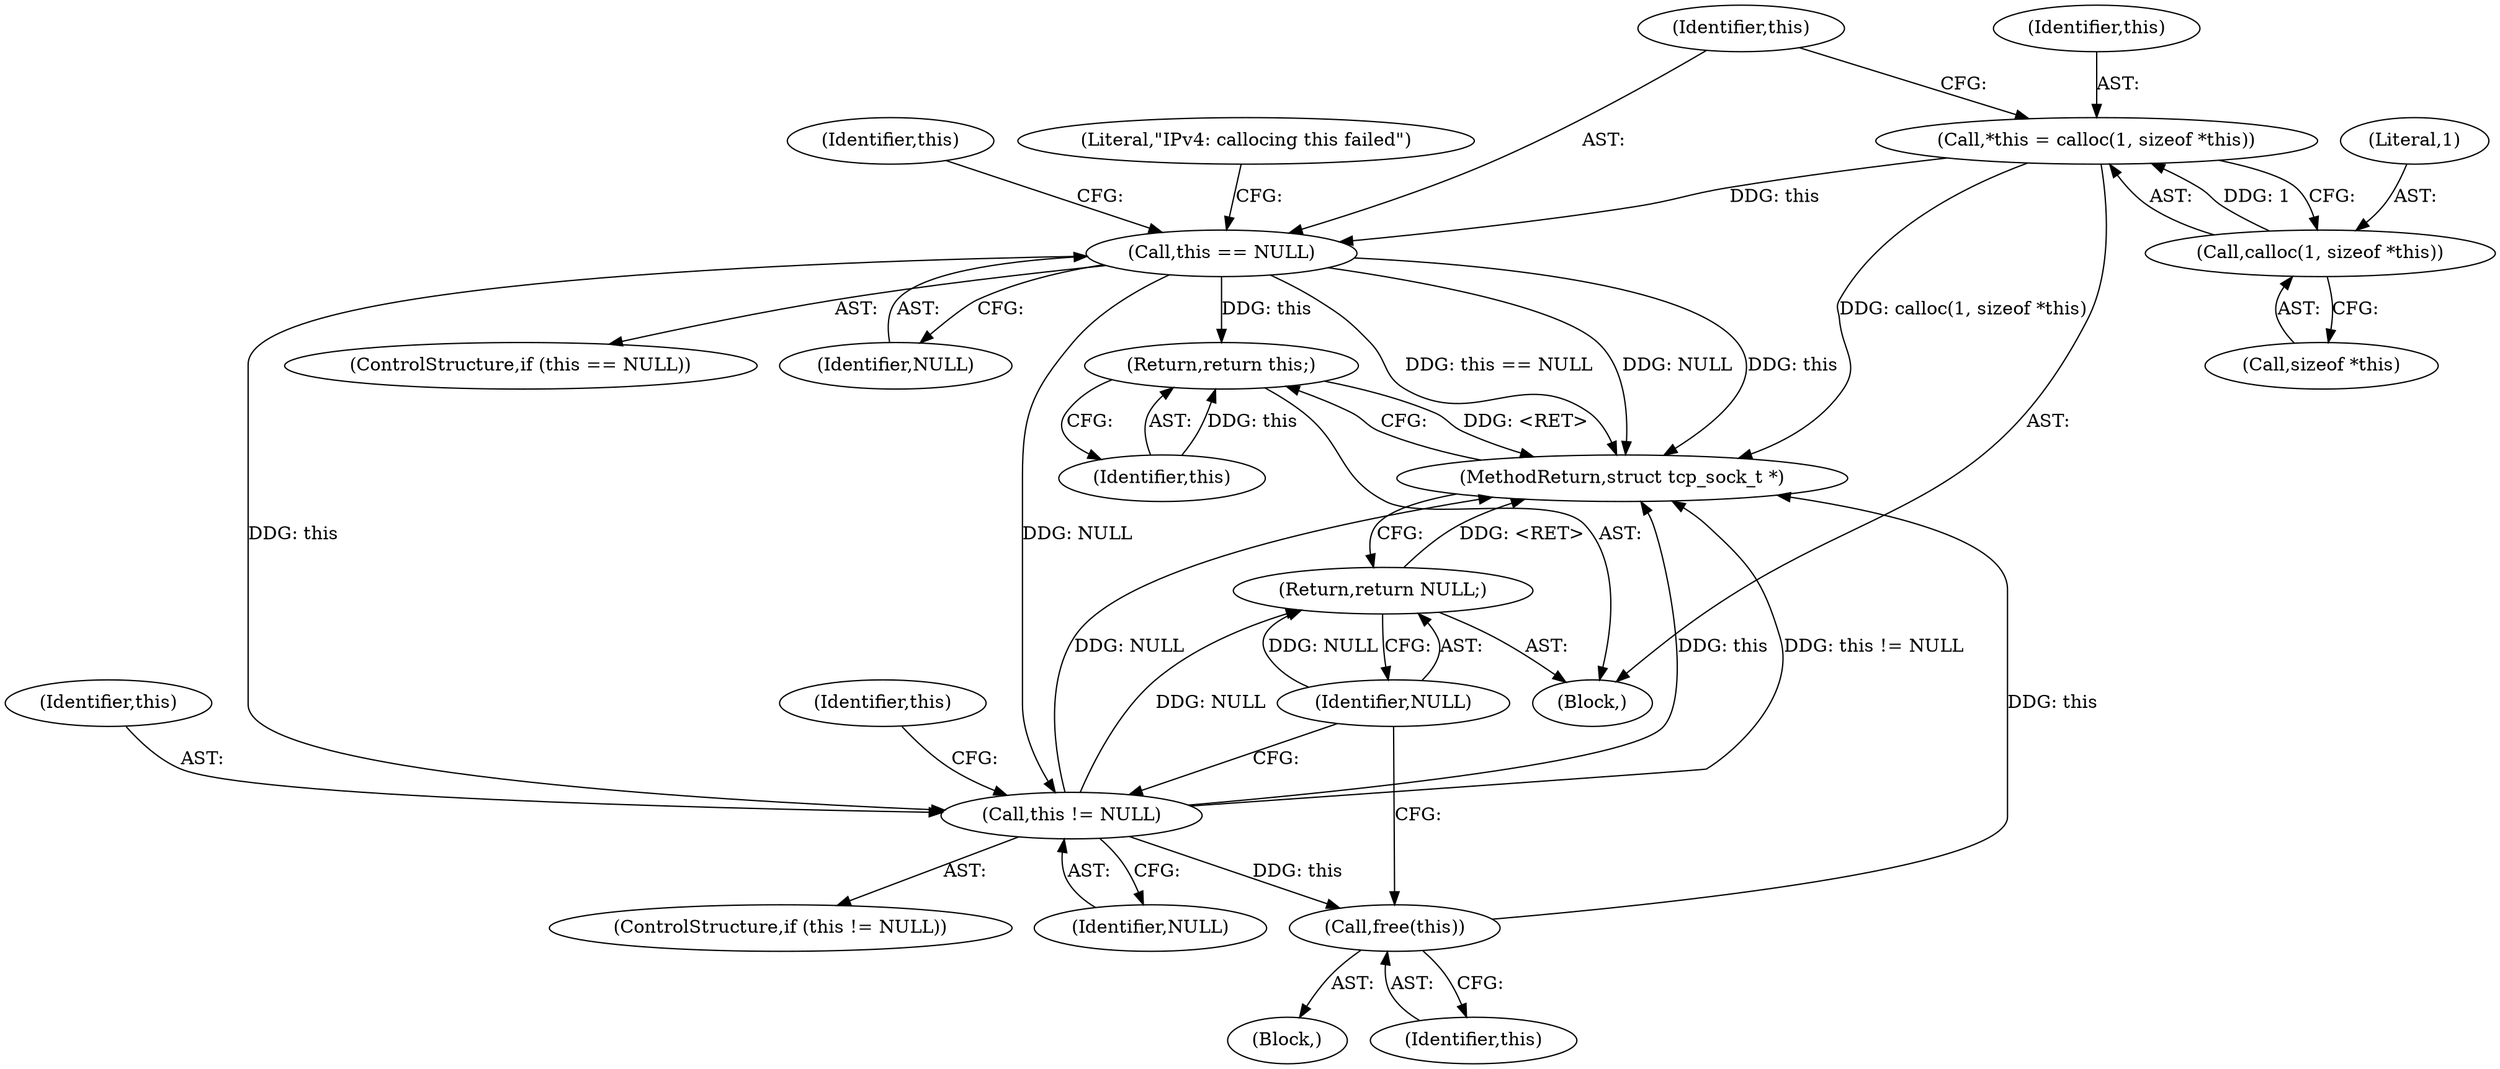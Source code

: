digraph "0_ippusbxd_46844402bca7a38fc224483ba6f0a93c4613203f_1@API" {
"1000108" [label="(Call,*this = calloc(1, sizeof *this))"];
"1000110" [label="(Call,calloc(1, sizeof *this))"];
"1000116" [label="(Call,this == NULL)"];
"1000208" [label="(Return,return this;)"];
"1000212" [label="(Call,this != NULL)"];
"1000228" [label="(Call,free(this))"];
"1000230" [label="(Return,return NULL;)"];
"1000232" [label="(MethodReturn,struct tcp_sock_t *)"];
"1000230" [label="(Return,return NULL;)"];
"1000109" [label="(Identifier,this)"];
"1000112" [label="(Call,sizeof *this)"];
"1000115" [label="(ControlStructure,if (this == NULL))"];
"1000116" [label="(Call,this == NULL)"];
"1000110" [label="(Call,calloc(1, sizeof *this))"];
"1000118" [label="(Identifier,NULL)"];
"1000213" [label="(Identifier,this)"];
"1000111" [label="(Literal,1)"];
"1000121" [label="(Literal,\"IPv4: callocing this failed\")"];
"1000209" [label="(Identifier,this)"];
"1000228" [label="(Call,free(this))"];
"1000117" [label="(Identifier,this)"];
"1000212" [label="(Call,this != NULL)"];
"1000211" [label="(ControlStructure,if (this != NULL))"];
"1000231" [label="(Identifier,NULL)"];
"1000214" [label="(Identifier,NULL)"];
"1000219" [label="(Identifier,this)"];
"1000215" [label="(Block,)"];
"1000229" [label="(Identifier,this)"];
"1000106" [label="(Block,)"];
"1000125" [label="(Identifier,this)"];
"1000208" [label="(Return,return this;)"];
"1000108" [label="(Call,*this = calloc(1, sizeof *this))"];
"1000108" -> "1000106"  [label="AST: "];
"1000108" -> "1000110"  [label="CFG: "];
"1000109" -> "1000108"  [label="AST: "];
"1000110" -> "1000108"  [label="AST: "];
"1000117" -> "1000108"  [label="CFG: "];
"1000108" -> "1000232"  [label="DDG: calloc(1, sizeof *this)"];
"1000110" -> "1000108"  [label="DDG: 1"];
"1000108" -> "1000116"  [label="DDG: this"];
"1000110" -> "1000112"  [label="CFG: "];
"1000111" -> "1000110"  [label="AST: "];
"1000112" -> "1000110"  [label="AST: "];
"1000116" -> "1000115"  [label="AST: "];
"1000116" -> "1000118"  [label="CFG: "];
"1000117" -> "1000116"  [label="AST: "];
"1000118" -> "1000116"  [label="AST: "];
"1000121" -> "1000116"  [label="CFG: "];
"1000125" -> "1000116"  [label="CFG: "];
"1000116" -> "1000232"  [label="DDG: NULL"];
"1000116" -> "1000232"  [label="DDG: this"];
"1000116" -> "1000232"  [label="DDG: this == NULL"];
"1000116" -> "1000208"  [label="DDG: this"];
"1000116" -> "1000212"  [label="DDG: this"];
"1000116" -> "1000212"  [label="DDG: NULL"];
"1000208" -> "1000106"  [label="AST: "];
"1000208" -> "1000209"  [label="CFG: "];
"1000209" -> "1000208"  [label="AST: "];
"1000232" -> "1000208"  [label="CFG: "];
"1000208" -> "1000232"  [label="DDG: <RET>"];
"1000209" -> "1000208"  [label="DDG: this"];
"1000212" -> "1000211"  [label="AST: "];
"1000212" -> "1000214"  [label="CFG: "];
"1000213" -> "1000212"  [label="AST: "];
"1000214" -> "1000212"  [label="AST: "];
"1000219" -> "1000212"  [label="CFG: "];
"1000231" -> "1000212"  [label="CFG: "];
"1000212" -> "1000232"  [label="DDG: NULL"];
"1000212" -> "1000232"  [label="DDG: this != NULL"];
"1000212" -> "1000232"  [label="DDG: this"];
"1000212" -> "1000228"  [label="DDG: this"];
"1000212" -> "1000230"  [label="DDG: NULL"];
"1000228" -> "1000215"  [label="AST: "];
"1000228" -> "1000229"  [label="CFG: "];
"1000229" -> "1000228"  [label="AST: "];
"1000231" -> "1000228"  [label="CFG: "];
"1000228" -> "1000232"  [label="DDG: this"];
"1000230" -> "1000106"  [label="AST: "];
"1000230" -> "1000231"  [label="CFG: "];
"1000231" -> "1000230"  [label="AST: "];
"1000232" -> "1000230"  [label="CFG: "];
"1000230" -> "1000232"  [label="DDG: <RET>"];
"1000231" -> "1000230"  [label="DDG: NULL"];
}
